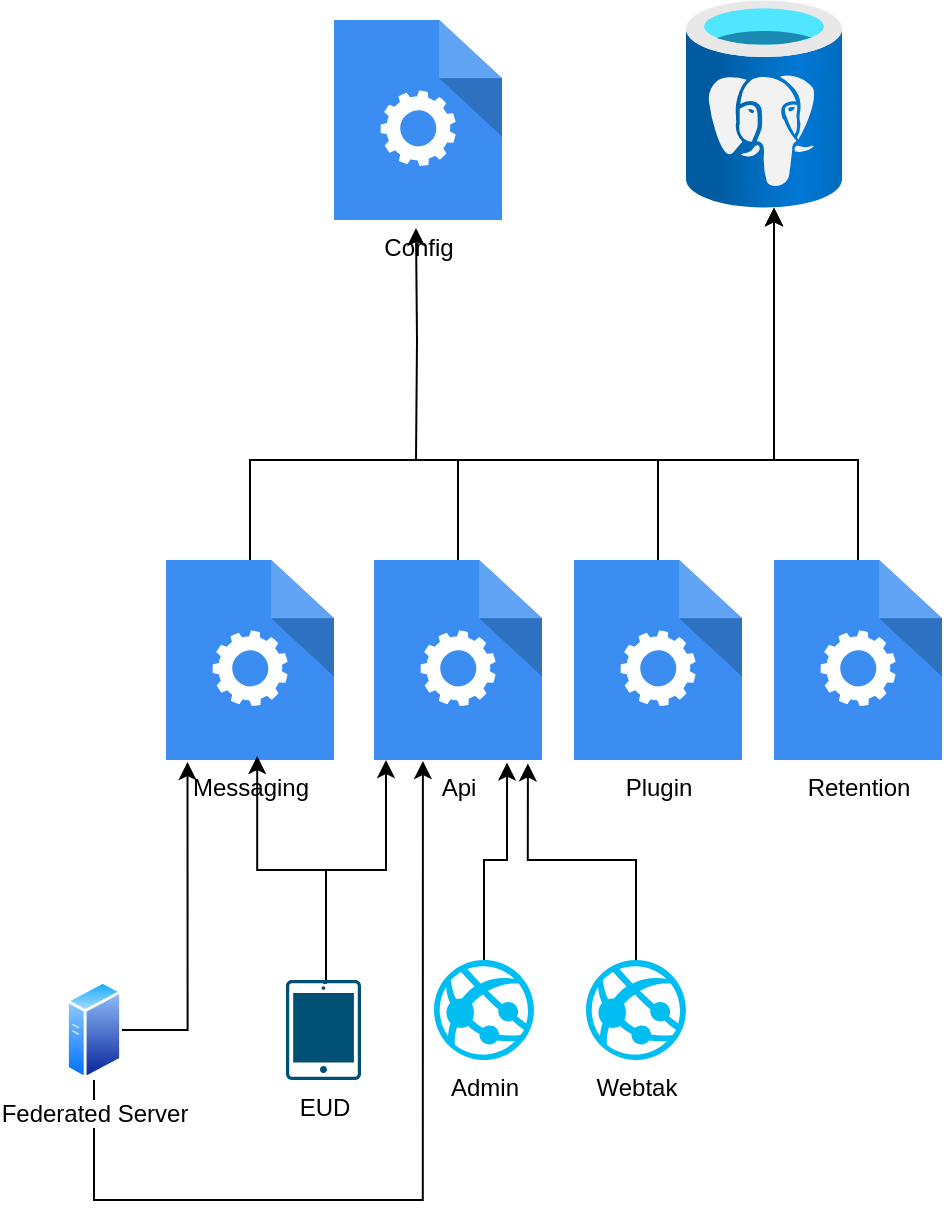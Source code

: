 <mxfile version="24.6.4" type="device">
  <diagram name="Page-1" id="ykqiPqIQCjqF9RxwxEW8">
    <mxGraphModel dx="683" dy="353" grid="1" gridSize="10" guides="1" tooltips="1" connect="1" arrows="1" fold="1" page="1" pageScale="1" pageWidth="827" pageHeight="1169" math="0" shadow="0">
      <root>
        <mxCell id="0" />
        <mxCell id="1" parent="0" />
        <mxCell id="Xez_5wPMUoUoayJHUS-f-1" value="" style="image;aspect=fixed;html=1;points=[];align=center;fontSize=12;image=img/lib/azure2/databases/Azure_Database_PostgreSQL_Server.svg;" parent="1" vertex="1">
          <mxGeometry x="540" y="160" width="78" height="104" as="geometry" />
        </mxCell>
        <mxCell id="Xez_5wPMUoUoayJHUS-f-2" value="Config" style="sketch=0;html=1;aspect=fixed;strokeColor=none;shadow=0;fillColor=#3B8DF1;verticalAlign=top;labelPosition=center;verticalLabelPosition=bottom;shape=mxgraph.gcp2.process" parent="1" vertex="1">
          <mxGeometry x="364" y="170" width="84" height="100" as="geometry" />
        </mxCell>
        <mxCell id="Xez_5wPMUoUoayJHUS-f-3" value="&lt;div&gt;Messaging&lt;/div&gt;" style="sketch=0;html=1;aspect=fixed;strokeColor=none;shadow=0;fillColor=#3B8DF1;verticalAlign=top;labelPosition=center;verticalLabelPosition=bottom;shape=mxgraph.gcp2.process" parent="1" vertex="1">
          <mxGeometry x="280" y="440" width="84" height="100" as="geometry" />
        </mxCell>
        <mxCell id="Xez_5wPMUoUoayJHUS-f-10" style="edgeStyle=orthogonalEdgeStyle;rounded=0;orthogonalLoop=1;jettySize=auto;html=1;" parent="1" source="Xez_5wPMUoUoayJHUS-f-4" target="Xez_5wPMUoUoayJHUS-f-1" edge="1">
          <mxGeometry relative="1" as="geometry">
            <Array as="points">
              <mxPoint x="426" y="390" />
              <mxPoint x="584" y="390" />
            </Array>
          </mxGeometry>
        </mxCell>
        <mxCell id="Xez_5wPMUoUoayJHUS-f-4" value="Api" style="sketch=0;html=1;aspect=fixed;strokeColor=none;shadow=0;fillColor=#3B8DF1;verticalAlign=top;labelPosition=center;verticalLabelPosition=bottom;shape=mxgraph.gcp2.process" parent="1" vertex="1">
          <mxGeometry x="384" y="440" width="84" height="100" as="geometry" />
        </mxCell>
        <mxCell id="Xez_5wPMUoUoayJHUS-f-5" value="Plugin" style="sketch=0;html=1;aspect=fixed;strokeColor=none;shadow=0;fillColor=#3B8DF1;verticalAlign=top;labelPosition=center;verticalLabelPosition=bottom;shape=mxgraph.gcp2.process" parent="1" vertex="1">
          <mxGeometry x="484" y="440" width="84" height="100" as="geometry" />
        </mxCell>
        <mxCell id="Xez_5wPMUoUoayJHUS-f-6" value="Retention" style="sketch=0;html=1;aspect=fixed;strokeColor=none;shadow=0;fillColor=#3B8DF1;verticalAlign=top;labelPosition=center;verticalLabelPosition=bottom;shape=mxgraph.gcp2.process" parent="1" vertex="1">
          <mxGeometry x="584" y="440" width="84" height="100" as="geometry" />
        </mxCell>
        <mxCell id="Xez_5wPMUoUoayJHUS-f-15" style="edgeStyle=orthogonalEdgeStyle;rounded=0;orthogonalLoop=1;jettySize=auto;html=1;exitX=0.496;exitY=0.028;exitDx=0;exitDy=0;exitPerimeter=0;" parent="1" source="Xez_5wPMUoUoayJHUS-f-7" target="Xez_5wPMUoUoayJHUS-f-4" edge="1">
          <mxGeometry relative="1" as="geometry">
            <mxPoint x="370" y="640" as="sourcePoint" />
            <Array as="points">
              <mxPoint x="360" y="651" />
              <mxPoint x="360" y="595" />
              <mxPoint x="390" y="595" />
            </Array>
          </mxGeometry>
        </mxCell>
        <mxCell id="Xez_5wPMUoUoayJHUS-f-7" value="EUD" style="sketch=0;points=[[0.015,0.015,0],[0.985,0.015,0],[0.985,0.985,0],[0.015,0.985,0],[0.25,0,0],[0.5,0,0],[0.75,0,0],[1,0.25,0],[1,0.5,0],[1,0.75,0],[0.75,1,0],[0.5,1,0],[0.25,1,0],[0,0.75,0],[0,0.5,0],[0,0.25,0]];verticalLabelPosition=bottom;html=1;verticalAlign=top;aspect=fixed;align=center;pointerEvents=1;shape=mxgraph.cisco19.handheld;fillColor=#005073;strokeColor=none;" parent="1" vertex="1">
          <mxGeometry x="340" y="650" width="37.5" height="50" as="geometry" />
        </mxCell>
        <mxCell id="Xez_5wPMUoUoayJHUS-f-8" style="edgeStyle=orthogonalEdgeStyle;rounded=0;orthogonalLoop=1;jettySize=auto;html=1;entryX=0.488;entryY=1.04;entryDx=0;entryDy=0;entryPerimeter=0;" parent="1" target="Xez_5wPMUoUoayJHUS-f-2" edge="1">
          <mxGeometry relative="1" as="geometry">
            <mxPoint x="405" y="390" as="sourcePoint" />
          </mxGeometry>
        </mxCell>
        <mxCell id="Xez_5wPMUoUoayJHUS-f-9" style="edgeStyle=orthogonalEdgeStyle;rounded=0;orthogonalLoop=1;jettySize=auto;html=1;" parent="1" source="Xez_5wPMUoUoayJHUS-f-3" target="Xez_5wPMUoUoayJHUS-f-1" edge="1">
          <mxGeometry relative="1" as="geometry">
            <Array as="points">
              <mxPoint x="322" y="390" />
              <mxPoint x="584" y="390" />
            </Array>
          </mxGeometry>
        </mxCell>
        <mxCell id="Xez_5wPMUoUoayJHUS-f-11" style="edgeStyle=orthogonalEdgeStyle;rounded=0;orthogonalLoop=1;jettySize=auto;html=1;" parent="1" source="Xez_5wPMUoUoayJHUS-f-5" target="Xez_5wPMUoUoayJHUS-f-1" edge="1">
          <mxGeometry relative="1" as="geometry">
            <Array as="points">
              <mxPoint x="526" y="390" />
              <mxPoint x="584" y="390" />
            </Array>
          </mxGeometry>
        </mxCell>
        <mxCell id="Xez_5wPMUoUoayJHUS-f-12" style="edgeStyle=orthogonalEdgeStyle;rounded=0;orthogonalLoop=1;jettySize=auto;html=1;" parent="1" source="Xez_5wPMUoUoayJHUS-f-6" target="Xez_5wPMUoUoayJHUS-f-1" edge="1">
          <mxGeometry relative="1" as="geometry">
            <Array as="points">
              <mxPoint x="626" y="390" />
              <mxPoint x="584" y="390" />
            </Array>
          </mxGeometry>
        </mxCell>
        <mxCell id="Xez_5wPMUoUoayJHUS-f-14" style="edgeStyle=orthogonalEdgeStyle;rounded=0;orthogonalLoop=1;jettySize=auto;html=1;entryX=0.543;entryY=0.98;entryDx=0;entryDy=0;entryPerimeter=0;" parent="1" source="Xez_5wPMUoUoayJHUS-f-7" target="Xez_5wPMUoUoayJHUS-f-3" edge="1">
          <mxGeometry relative="1" as="geometry">
            <Array as="points">
              <mxPoint x="360" y="595" />
              <mxPoint x="326" y="595" />
            </Array>
          </mxGeometry>
        </mxCell>
        <mxCell id="sMvn9X-SRLEcgn2uv8iU-1" value="Admin" style="verticalLabelPosition=bottom;html=1;verticalAlign=top;align=center;strokeColor=none;fillColor=#00BEF2;shape=mxgraph.azure.azure_website;pointerEvents=1;" vertex="1" parent="1">
          <mxGeometry x="414" y="640" width="50" height="50" as="geometry" />
        </mxCell>
        <mxCell id="sMvn9X-SRLEcgn2uv8iU-4" style="edgeStyle=orthogonalEdgeStyle;rounded=0;orthogonalLoop=1;jettySize=auto;html=1;entryX=0.916;entryY=1.017;entryDx=0;entryDy=0;entryPerimeter=0;" edge="1" parent="1" source="sMvn9X-SRLEcgn2uv8iU-2" target="Xez_5wPMUoUoayJHUS-f-4">
          <mxGeometry relative="1" as="geometry">
            <mxPoint x="480" y="570" as="targetPoint" />
            <Array as="points">
              <mxPoint x="515" y="590" />
              <mxPoint x="461" y="590" />
            </Array>
          </mxGeometry>
        </mxCell>
        <mxCell id="sMvn9X-SRLEcgn2uv8iU-2" value="Webtak" style="verticalLabelPosition=bottom;html=1;verticalAlign=top;align=center;strokeColor=none;fillColor=#00BEF2;shape=mxgraph.azure.azure_website;pointerEvents=1;" vertex="1" parent="1">
          <mxGeometry x="490" y="640" width="50" height="50" as="geometry" />
        </mxCell>
        <mxCell id="sMvn9X-SRLEcgn2uv8iU-3" style="edgeStyle=orthogonalEdgeStyle;rounded=0;orthogonalLoop=1;jettySize=auto;html=1;endArrow=classic;endFill=1;entryX=0.792;entryY=1.013;entryDx=0;entryDy=0;entryPerimeter=0;" edge="1" parent="1" source="sMvn9X-SRLEcgn2uv8iU-1" target="Xez_5wPMUoUoayJHUS-f-4">
          <mxGeometry relative="1" as="geometry">
            <mxPoint x="451" y="590" as="targetPoint" />
            <Array as="points">
              <mxPoint x="439" y="590" />
              <mxPoint x="451" y="590" />
            </Array>
          </mxGeometry>
        </mxCell>
        <mxCell id="sMvn9X-SRLEcgn2uv8iU-8" style="edgeStyle=orthogonalEdgeStyle;rounded=0;orthogonalLoop=1;jettySize=auto;html=1;entryX=0.291;entryY=1.005;entryDx=0;entryDy=0;entryPerimeter=0;" edge="1" parent="1" source="sMvn9X-SRLEcgn2uv8iU-6" target="Xez_5wPMUoUoayJHUS-f-4">
          <mxGeometry relative="1" as="geometry">
            <mxPoint x="410" y="770" as="targetPoint" />
            <Array as="points">
              <mxPoint x="244" y="760" />
              <mxPoint x="408" y="760" />
            </Array>
          </mxGeometry>
        </mxCell>
        <mxCell id="sMvn9X-SRLEcgn2uv8iU-6" value="Federated Server" style="image;aspect=fixed;perimeter=ellipsePerimeter;html=1;align=center;shadow=0;dashed=0;spacingTop=3;image=img/lib/active_directory/generic_server.svg;" vertex="1" parent="1">
          <mxGeometry x="230" y="650" width="28.0" height="50" as="geometry" />
        </mxCell>
        <mxCell id="sMvn9X-SRLEcgn2uv8iU-7" style="edgeStyle=orthogonalEdgeStyle;rounded=0;orthogonalLoop=1;jettySize=auto;html=1;entryX=0.128;entryY=1.01;entryDx=0;entryDy=0;entryPerimeter=0;" edge="1" parent="1" source="sMvn9X-SRLEcgn2uv8iU-6" target="Xez_5wPMUoUoayJHUS-f-3">
          <mxGeometry relative="1" as="geometry" />
        </mxCell>
      </root>
    </mxGraphModel>
  </diagram>
</mxfile>
